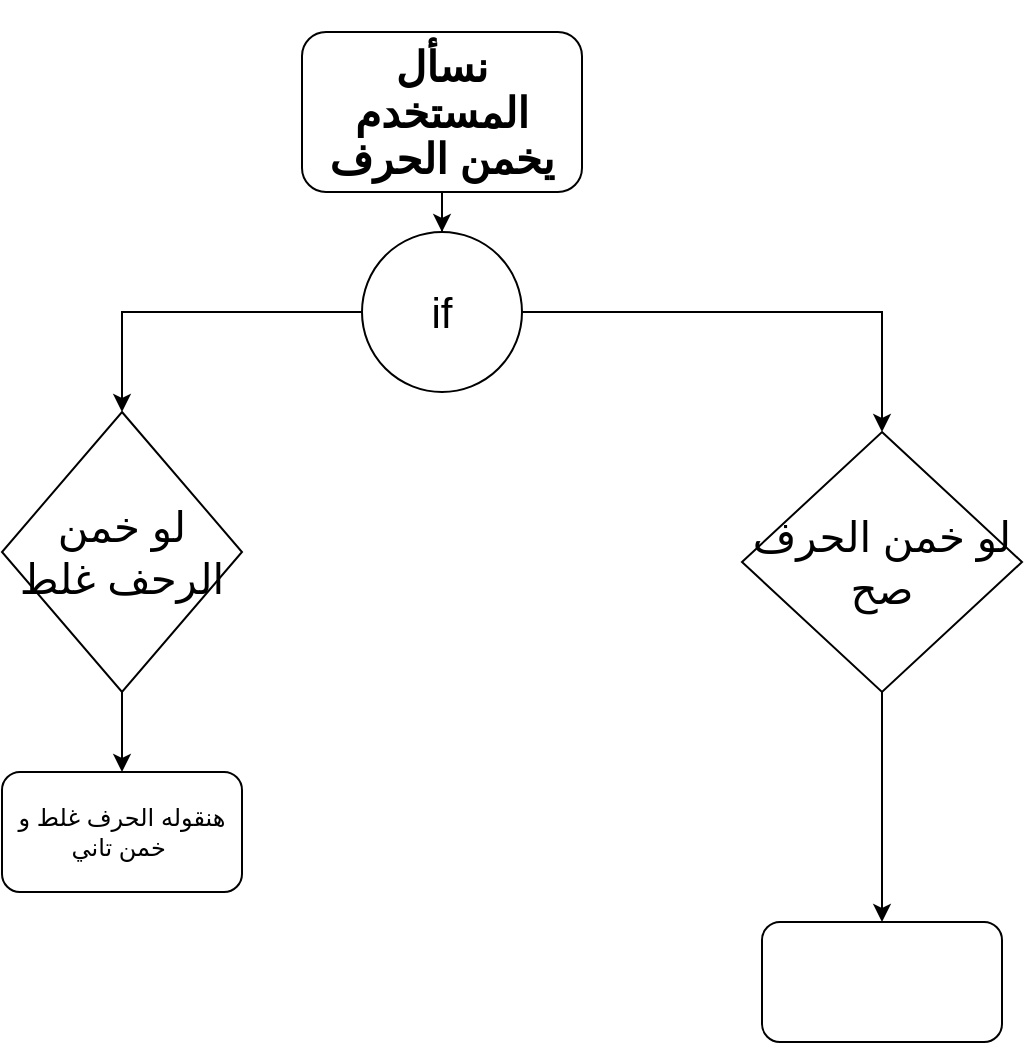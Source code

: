 <mxfile version="22.1.21" type="device">
  <diagram name="Page-1" id="a0CFNy6k96lMrEwRYwuE">
    <mxGraphModel dx="1032" dy="1650" grid="1" gridSize="10" guides="1" tooltips="1" connect="1" arrows="1" fold="1" page="1" pageScale="1" pageWidth="850" pageHeight="1100" math="0" shadow="0">
      <root>
        <mxCell id="0" />
        <mxCell id="1" parent="0" />
        <mxCell id="_QlF3QVb4xvWFSIL9JBi-5" value="" style="edgeStyle=orthogonalEdgeStyle;rounded=0;orthogonalLoop=1;jettySize=auto;html=1;" edge="1" parent="1" source="_QlF3QVb4xvWFSIL9JBi-1" target="_QlF3QVb4xvWFSIL9JBi-4">
          <mxGeometry relative="1" as="geometry" />
        </mxCell>
        <mxCell id="_QlF3QVb4xvWFSIL9JBi-1" value="&lt;p style=&quot;line-height: 110%; font-size: 21px;&quot;&gt;&lt;b&gt;نسأل المستخدم يخمن الحرف&lt;/b&gt;&lt;/p&gt;" style="rounded=1;whiteSpace=wrap;html=1;" vertex="1" parent="1">
          <mxGeometry x="330" y="-170" width="140" height="80" as="geometry" />
        </mxCell>
        <mxCell id="_QlF3QVb4xvWFSIL9JBi-7" value="" style="edgeStyle=orthogonalEdgeStyle;rounded=0;orthogonalLoop=1;jettySize=auto;html=1;" edge="1" parent="1" source="_QlF3QVb4xvWFSIL9JBi-4" target="_QlF3QVb4xvWFSIL9JBi-6">
          <mxGeometry relative="1" as="geometry" />
        </mxCell>
        <mxCell id="_QlF3QVb4xvWFSIL9JBi-9" value="" style="edgeStyle=orthogonalEdgeStyle;rounded=0;orthogonalLoop=1;jettySize=auto;html=1;" edge="1" parent="1" source="_QlF3QVb4xvWFSIL9JBi-4" target="_QlF3QVb4xvWFSIL9JBi-8">
          <mxGeometry relative="1" as="geometry" />
        </mxCell>
        <mxCell id="_QlF3QVb4xvWFSIL9JBi-4" value="&lt;font style=&quot;font-size: 21px;&quot;&gt;if&lt;/font&gt;" style="ellipse;whiteSpace=wrap;html=1;" vertex="1" parent="1">
          <mxGeometry x="360" y="-70" width="80" height="80" as="geometry" />
        </mxCell>
        <mxCell id="_QlF3QVb4xvWFSIL9JBi-16" value="" style="edgeStyle=orthogonalEdgeStyle;rounded=0;orthogonalLoop=1;jettySize=auto;html=1;" edge="1" parent="1" source="_QlF3QVb4xvWFSIL9JBi-6" target="_QlF3QVb4xvWFSIL9JBi-15">
          <mxGeometry relative="1" as="geometry" />
        </mxCell>
        <mxCell id="_QlF3QVb4xvWFSIL9JBi-6" value="&lt;font style=&quot;font-size: 21px;&quot;&gt;لو خمن الحرف صح&lt;/font&gt;" style="rhombus;whiteSpace=wrap;html=1;" vertex="1" parent="1">
          <mxGeometry x="550" y="30" width="140" height="130" as="geometry" />
        </mxCell>
        <mxCell id="_QlF3QVb4xvWFSIL9JBi-12" value="" style="edgeStyle=orthogonalEdgeStyle;rounded=0;orthogonalLoop=1;jettySize=auto;html=1;" edge="1" parent="1" source="_QlF3QVb4xvWFSIL9JBi-8" target="_QlF3QVb4xvWFSIL9JBi-11">
          <mxGeometry relative="1" as="geometry" />
        </mxCell>
        <mxCell id="_QlF3QVb4xvWFSIL9JBi-8" value="&lt;font style=&quot;font-size: 21px;&quot;&gt;لو خمن الرحف غلط&lt;/font&gt;" style="rhombus;whiteSpace=wrap;html=1;" vertex="1" parent="1">
          <mxGeometry x="180" y="20" width="120" height="140" as="geometry" />
        </mxCell>
        <mxCell id="_QlF3QVb4xvWFSIL9JBi-11" value="هنقوله الحرف غلط و خمن تاني&amp;nbsp;" style="rounded=1;whiteSpace=wrap;html=1;" vertex="1" parent="1">
          <mxGeometry x="180" y="200" width="120" height="60" as="geometry" />
        </mxCell>
        <mxCell id="_QlF3QVb4xvWFSIL9JBi-15" value="" style="rounded=1;whiteSpace=wrap;html=1;" vertex="1" parent="1">
          <mxGeometry x="560" y="275" width="120" height="60" as="geometry" />
        </mxCell>
      </root>
    </mxGraphModel>
  </diagram>
</mxfile>
